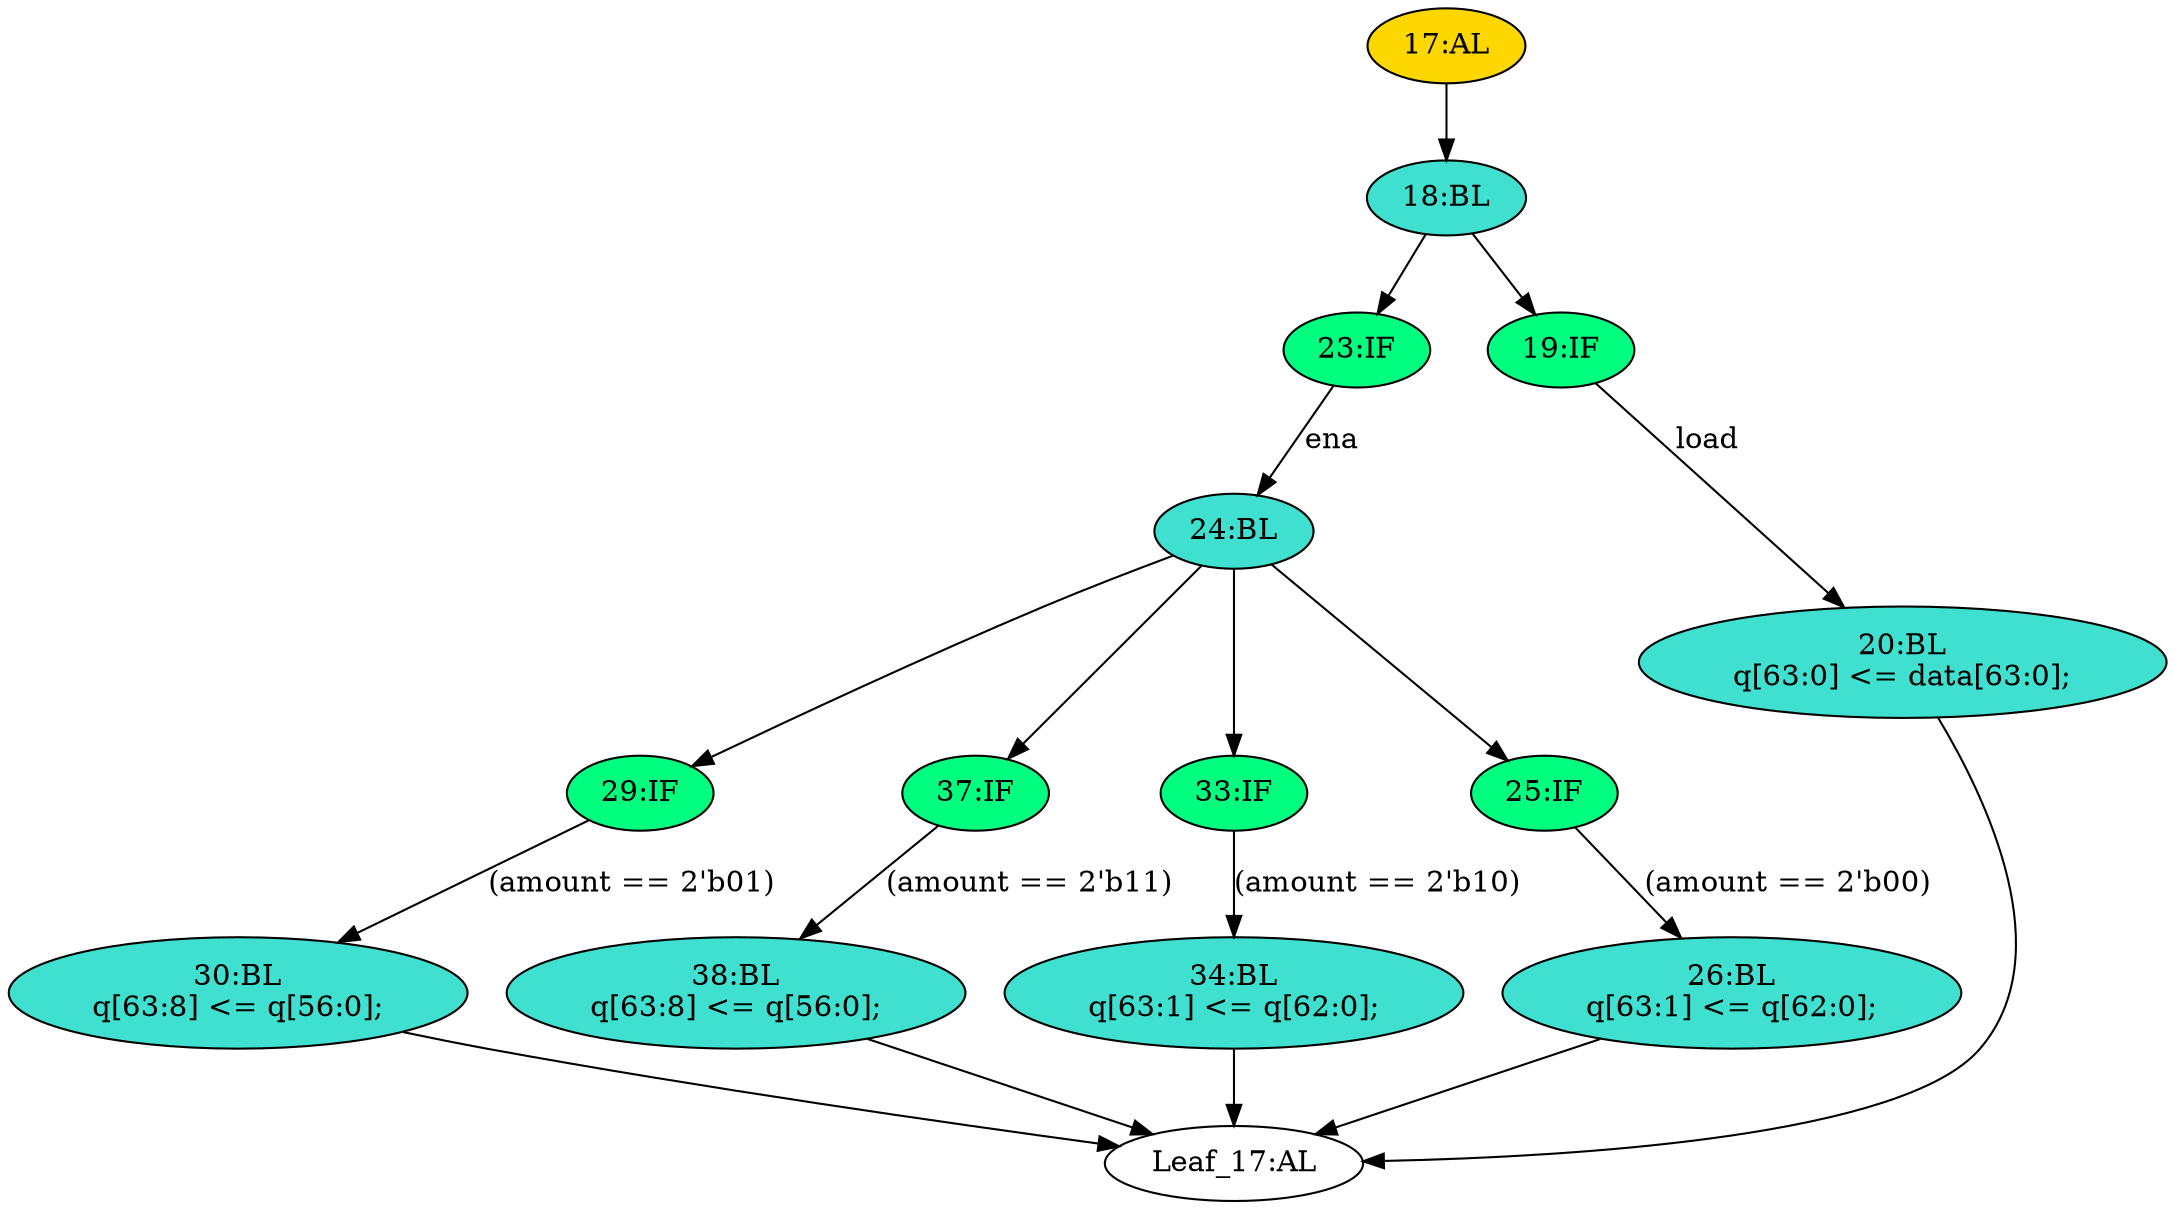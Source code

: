 strict digraph "" {
	node [label="\N"];
	"17:AL"	[ast="<pyverilog.vparser.ast.Always object at 0x7f28b4fcc7d0>",
		clk_sens=True,
		fillcolor=gold,
		label="17:AL",
		sens="['clk']",
		statements="[]",
		style=filled,
		typ=Always,
		use_var="['load', 'q', 'amount', 'data', 'ena']"];
	"18:BL"	[ast="<pyverilog.vparser.ast.Block object at 0x7f28b4fcc990>",
		fillcolor=turquoise,
		label="18:BL",
		statements="[]",
		style=filled,
		typ=Block];
	"17:AL" -> "18:BL"	[cond="[]",
		lineno=None];
	"23:IF"	[ast="<pyverilog.vparser.ast.IfStatement object at 0x7f28b4fcce10>",
		fillcolor=springgreen,
		label="23:IF",
		statements="[]",
		style=filled,
		typ=IfStatement];
	"24:BL"	[ast="<pyverilog.vparser.ast.Block object at 0x7f28b4fcce50>",
		fillcolor=turquoise,
		label="24:BL",
		statements="[]",
		style=filled,
		typ=Block];
	"23:IF" -> "24:BL"	[cond="['ena']",
		label=ena,
		lineno=23];
	"29:IF"	[ast="<pyverilog.vparser.ast.IfStatement object at 0x7f28b4ff7310>",
		fillcolor=springgreen,
		label="29:IF",
		statements="[]",
		style=filled,
		typ=IfStatement];
	"24:BL" -> "29:IF"	[cond="[]",
		lineno=None];
	"37:IF"	[ast="<pyverilog.vparser.ast.IfStatement object at 0x7f28b4ff7b90>",
		fillcolor=springgreen,
		label="37:IF",
		statements="[]",
		style=filled,
		typ=IfStatement];
	"24:BL" -> "37:IF"	[cond="[]",
		lineno=None];
	"33:IF"	[ast="<pyverilog.vparser.ast.IfStatement object at 0x7f28b4ff7750>",
		fillcolor=springgreen,
		label="33:IF",
		statements="[]",
		style=filled,
		typ=IfStatement];
	"24:BL" -> "33:IF"	[cond="[]",
		lineno=None];
	"25:IF"	[ast="<pyverilog.vparser.ast.IfStatement object at 0x7f28b4fcce90>",
		fillcolor=springgreen,
		label="25:IF",
		statements="[]",
		style=filled,
		typ=IfStatement];
	"24:BL" -> "25:IF"	[cond="[]",
		lineno=None];
	"30:BL"	[ast="<pyverilog.vparser.ast.Block object at 0x7f28b4ff7350>",
		fillcolor=turquoise,
		label="30:BL
q[63:8] <= q[56:0];",
		statements="[<pyverilog.vparser.ast.NonblockingSubstitution object at 0x7f28b4ff7390>]",
		style=filled,
		typ=Block];
	"29:IF" -> "30:BL"	[cond="['amount']",
		label="(amount == 2'b01)",
		lineno=29];
	"38:BL"	[ast="<pyverilog.vparser.ast.Block object at 0x7f28b4ff7bd0>",
		fillcolor=turquoise,
		label="38:BL
q[63:8] <= q[56:0];",
		statements="[<pyverilog.vparser.ast.NonblockingSubstitution object at 0x7f28b4ff7c10>]",
		style=filled,
		typ=Block];
	"37:IF" -> "38:BL"	[cond="['amount']",
		label="(amount == 2'b11)",
		lineno=37];
	"19:IF"	[ast="<pyverilog.vparser.ast.IfStatement object at 0x7f28b4fcc9d0>",
		fillcolor=springgreen,
		label="19:IF",
		statements="[]",
		style=filled,
		typ=IfStatement];
	"20:BL"	[ast="<pyverilog.vparser.ast.Block object at 0x7f28b4fcca90>",
		fillcolor=turquoise,
		label="20:BL
q[63:0] <= data[63:0];",
		statements="[<pyverilog.vparser.ast.NonblockingSubstitution object at 0x7f28b4fccad0>]",
		style=filled,
		typ=Block];
	"19:IF" -> "20:BL"	[cond="['load']",
		label=load,
		lineno=19];
	"Leaf_17:AL"	[def_var="['q']",
		label="Leaf_17:AL"];
	"30:BL" -> "Leaf_17:AL"	[cond="[]",
		lineno=None];
	"20:BL" -> "Leaf_17:AL"	[cond="[]",
		lineno=None];
	"34:BL"	[ast="<pyverilog.vparser.ast.Block object at 0x7f28b4ff7790>",
		fillcolor=turquoise,
		label="34:BL
q[63:1] <= q[62:0];",
		statements="[<pyverilog.vparser.ast.NonblockingSubstitution object at 0x7f28b4ff77d0>]",
		style=filled,
		typ=Block];
	"33:IF" -> "34:BL"	[cond="['amount']",
		label="(amount == 2'b10)",
		lineno=33];
	"26:BL"	[ast="<pyverilog.vparser.ast.Block object at 0x7f28b4fcced0>",
		fillcolor=turquoise,
		label="26:BL
q[63:1] <= q[62:0];",
		statements="[<pyverilog.vparser.ast.NonblockingSubstitution object at 0x7f28b4fccf10>]",
		style=filled,
		typ=Block];
	"26:BL" -> "Leaf_17:AL"	[cond="[]",
		lineno=None];
	"18:BL" -> "23:IF"	[cond="[]",
		lineno=None];
	"18:BL" -> "19:IF"	[cond="[]",
		lineno=None];
	"38:BL" -> "Leaf_17:AL"	[cond="[]",
		lineno=None];
	"25:IF" -> "26:BL"	[cond="['amount']",
		label="(amount == 2'b00)",
		lineno=25];
	"34:BL" -> "Leaf_17:AL"	[cond="[]",
		lineno=None];
}
